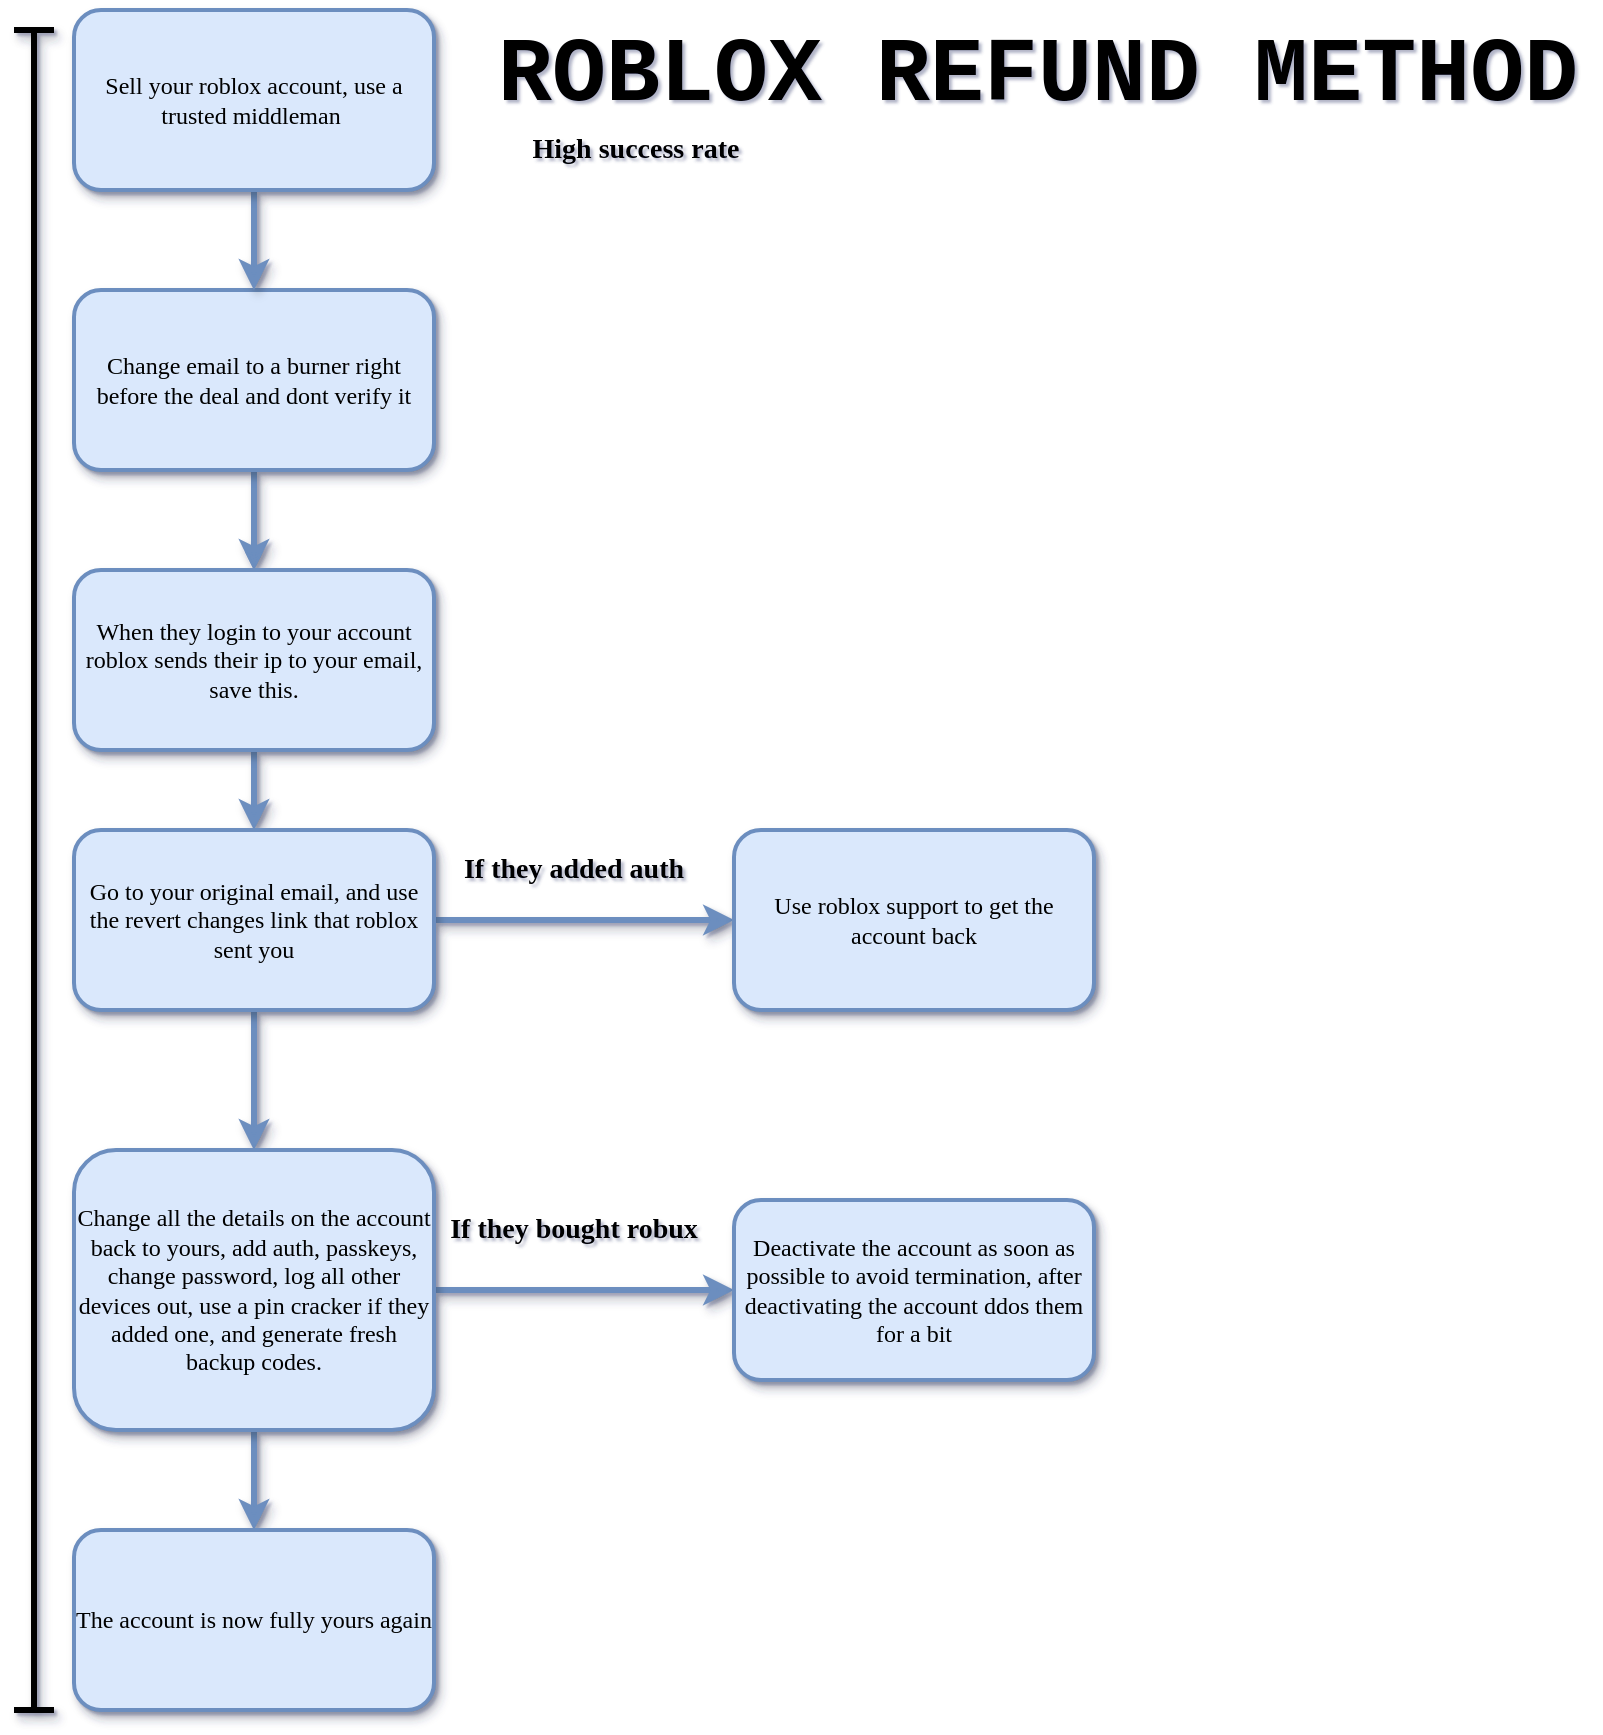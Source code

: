 <mxfile version="26.1.1">
  <diagram id="C5RBs43oDa-KdzZeNtuy" name="Page-1">
    <mxGraphModel dx="1434" dy="752" grid="0" gridSize="10" guides="1" tooltips="1" connect="1" arrows="1" fold="1" page="1" pageScale="1" pageWidth="827" pageHeight="1169" background="#FFFFFF" math="0" shadow="1" adaptiveColors="auto">
      <root>
        <mxCell id="WIyWlLk6GJQsqaUBKTNV-0" />
        <mxCell id="WIyWlLk6GJQsqaUBKTNV-1" parent="WIyWlLk6GJQsqaUBKTNV-0" />
        <mxCell id="pRwvmZpkhUVEJQC-uLtn-13" style="edgeStyle=orthogonalEdgeStyle;rounded=1;orthogonalLoop=1;jettySize=auto;html=1;exitX=0.5;exitY=1;exitDx=0;exitDy=0;entryX=0.5;entryY=0;entryDx=0;entryDy=0;strokeWidth=3;shadow=1;snapToPoint=0;fixDash=0;backgroundOutline=0;fillColor=#dae8fc;strokeColor=#6c8ebf;" parent="WIyWlLk6GJQsqaUBKTNV-1" source="WIyWlLk6GJQsqaUBKTNV-3" target="pRwvmZpkhUVEJQC-uLtn-1" edge="1">
          <mxGeometry relative="1" as="geometry" />
        </mxCell>
        <mxCell id="pRwvmZpkhUVEJQC-uLtn-19" value="" style="edgeStyle=orthogonalEdgeStyle;rounded=1;orthogonalLoop=1;jettySize=auto;html=1;snapToPoint=0;fixDash=0;backgroundOutline=0;fillColor=#dae8fc;strokeColor=#6c8ebf;" parent="WIyWlLk6GJQsqaUBKTNV-1" source="WIyWlLk6GJQsqaUBKTNV-3" target="pRwvmZpkhUVEJQC-uLtn-1" edge="1">
          <mxGeometry relative="1" as="geometry" />
        </mxCell>
        <mxCell id="WIyWlLk6GJQsqaUBKTNV-3" value="&lt;font face=&quot;Verdana&quot;&gt;Change email to a burner right before the deal and dont verify it&lt;/font&gt;" style="rounded=1;whiteSpace=wrap;html=1;fontSize=12;glass=0;strokeWidth=2;shadow=1;snapToPoint=0;fixDash=0;backgroundOutline=0;fillColor=#dae8fc;strokeColor=#6c8ebf;" parent="WIyWlLk6GJQsqaUBKTNV-1" vertex="1">
          <mxGeometry x="40" y="150" width="180" height="90" as="geometry" />
        </mxCell>
        <mxCell id="pRwvmZpkhUVEJQC-uLtn-14" style="edgeStyle=orthogonalEdgeStyle;rounded=1;orthogonalLoop=1;jettySize=auto;html=1;exitX=0.5;exitY=1;exitDx=0;exitDy=0;strokeWidth=3;shadow=1;snapToPoint=0;fixDash=0;backgroundOutline=0;fillColor=#dae8fc;strokeColor=#6c8ebf;" parent="WIyWlLk6GJQsqaUBKTNV-1" source="pRwvmZpkhUVEJQC-uLtn-1" target="pRwvmZpkhUVEJQC-uLtn-3" edge="1">
          <mxGeometry relative="1" as="geometry" />
        </mxCell>
        <mxCell id="pRwvmZpkhUVEJQC-uLtn-1" value="&lt;font face=&quot;Verdana&quot;&gt;When they login to your account roblox sends their ip to your email, save this.&lt;/font&gt;" style="rounded=1;whiteSpace=wrap;html=1;fontSize=12;glass=0;strokeWidth=2;shadow=1;container=0;snapToPoint=0;fixDash=0;backgroundOutline=0;fillColor=#dae8fc;strokeColor=#6c8ebf;" parent="WIyWlLk6GJQsqaUBKTNV-1" vertex="1">
          <mxGeometry x="40" y="290" width="180" height="90" as="geometry" />
        </mxCell>
        <mxCell id="pRwvmZpkhUVEJQC-uLtn-11" style="edgeStyle=orthogonalEdgeStyle;rounded=1;orthogonalLoop=1;jettySize=auto;html=1;exitX=1;exitY=0.5;exitDx=0;exitDy=0;entryX=0;entryY=0.5;entryDx=0;entryDy=0;strokeWidth=3;curved=0;shadow=1;snapToPoint=0;fixDash=0;backgroundOutline=0;fillColor=#dae8fc;strokeColor=#6c8ebf;" parent="WIyWlLk6GJQsqaUBKTNV-1" source="pRwvmZpkhUVEJQC-uLtn-3" target="pRwvmZpkhUVEJQC-uLtn-5" edge="1">
          <mxGeometry relative="1" as="geometry" />
        </mxCell>
        <mxCell id="pRwvmZpkhUVEJQC-uLtn-12" style="edgeStyle=orthogonalEdgeStyle;rounded=1;orthogonalLoop=1;jettySize=auto;html=1;entryX=0.5;entryY=0;entryDx=0;entryDy=0;strokeWidth=3;shadow=1;snapToPoint=0;fixDash=0;backgroundOutline=0;fillColor=#dae8fc;strokeColor=#6c8ebf;" parent="WIyWlLk6GJQsqaUBKTNV-1" source="pRwvmZpkhUVEJQC-uLtn-3" target="pRwvmZpkhUVEJQC-uLtn-6" edge="1">
          <mxGeometry relative="1" as="geometry" />
        </mxCell>
        <mxCell id="pRwvmZpkhUVEJQC-uLtn-3" value="&lt;font face=&quot;Verdana&quot;&gt;Go to your original email, and use the revert changes link that roblox sent you&lt;/font&gt;" style="rounded=1;whiteSpace=wrap;html=1;fontSize=12;glass=0;strokeWidth=2;shadow=1;snapToPoint=0;fixDash=0;backgroundOutline=0;fillColor=#dae8fc;strokeColor=#6c8ebf;" parent="WIyWlLk6GJQsqaUBKTNV-1" vertex="1">
          <mxGeometry x="40" y="420" width="180" height="90" as="geometry" />
        </mxCell>
        <mxCell id="pRwvmZpkhUVEJQC-uLtn-5" value="&lt;font face=&quot;Verdana&quot;&gt;Use roblox support to get the account back&lt;/font&gt;" style="rounded=1;whiteSpace=wrap;html=1;fontSize=12;glass=0;strokeWidth=2;shadow=1;container=0;snapToPoint=0;fixDash=0;backgroundOutline=0;fillColor=#dae8fc;strokeColor=#6c8ebf;" parent="WIyWlLk6GJQsqaUBKTNV-1" vertex="1">
          <mxGeometry x="370" y="420" width="180" height="90" as="geometry" />
        </mxCell>
        <mxCell id="pRwvmZpkhUVEJQC-uLtn-15" style="edgeStyle=orthogonalEdgeStyle;rounded=1;orthogonalLoop=1;jettySize=auto;html=1;exitX=0.5;exitY=1;exitDx=0;exitDy=0;entryX=0.5;entryY=0;entryDx=0;entryDy=0;strokeWidth=3;shadow=1;snapToPoint=0;fixDash=0;backgroundOutline=0;fillColor=#dae8fc;strokeColor=#6c8ebf;" parent="WIyWlLk6GJQsqaUBKTNV-1" source="pRwvmZpkhUVEJQC-uLtn-6" target="pRwvmZpkhUVEJQC-uLtn-9" edge="1">
          <mxGeometry relative="1" as="geometry" />
        </mxCell>
        <mxCell id="pRwvmZpkhUVEJQC-uLtn-16" style="edgeStyle=orthogonalEdgeStyle;rounded=1;orthogonalLoop=1;jettySize=auto;html=1;exitX=1;exitY=0.5;exitDx=0;exitDy=0;entryX=0;entryY=0.5;entryDx=0;entryDy=0;strokeWidth=3;shadow=1;snapToPoint=0;fixDash=0;backgroundOutline=0;fillColor=#dae8fc;strokeColor=#6c8ebf;" parent="WIyWlLk6GJQsqaUBKTNV-1" source="pRwvmZpkhUVEJQC-uLtn-6" target="pRwvmZpkhUVEJQC-uLtn-10" edge="1">
          <mxGeometry relative="1" as="geometry" />
        </mxCell>
        <mxCell id="pRwvmZpkhUVEJQC-uLtn-6" value="&lt;font face=&quot;Verdana&quot;&gt;Change all the details on the account back to yours, add auth, passkeys, change password, log all other devices out, use a pin cracker if they added one, and generate fresh backup codes.&lt;/font&gt;" style="rounded=1;whiteSpace=wrap;html=1;fontSize=12;glass=0;strokeWidth=2;shadow=1;container=0;snapToPoint=0;fixDash=0;backgroundOutline=0;fillColor=#dae8fc;strokeColor=#6c8ebf;" parent="WIyWlLk6GJQsqaUBKTNV-1" vertex="1">
          <mxGeometry x="40" y="580" width="180" height="140" as="geometry" />
        </mxCell>
        <mxCell id="pRwvmZpkhUVEJQC-uLtn-9" value="&lt;font face=&quot;Verdana&quot;&gt;The account is now fully yours again&lt;/font&gt;" style="rounded=1;whiteSpace=wrap;html=1;fontSize=12;glass=0;strokeWidth=2;shadow=1;container=0;snapToPoint=0;fixDash=0;backgroundOutline=0;fillColor=#dae8fc;strokeColor=#6c8ebf;" parent="WIyWlLk6GJQsqaUBKTNV-1" vertex="1">
          <mxGeometry x="40" y="770" width="180" height="90" as="geometry" />
        </mxCell>
        <mxCell id="pRwvmZpkhUVEJQC-uLtn-10" value="&lt;font face=&quot;Verdana&quot;&gt;Deactivate the account as soon as possible to avoid termination, after deactivating the account ddos them for a bit&lt;/font&gt;" style="rounded=1;whiteSpace=wrap;html=1;fontSize=12;glass=0;strokeWidth=2;shadow=1;container=0;snapToPoint=0;fixDash=0;backgroundOutline=0;fillColor=#dae8fc;strokeColor=#6c8ebf;" parent="WIyWlLk6GJQsqaUBKTNV-1" vertex="1">
          <mxGeometry x="370" y="605" width="180" height="90" as="geometry" />
        </mxCell>
        <mxCell id="pRwvmZpkhUVEJQC-uLtn-18" style="edgeStyle=orthogonalEdgeStyle;rounded=1;orthogonalLoop=1;jettySize=auto;html=1;exitX=0.5;exitY=1;exitDx=0;exitDy=0;entryX=0.5;entryY=0;entryDx=0;entryDy=0;strokeWidth=3;shadow=1;snapToPoint=0;fixDash=0;backgroundOutline=0;fillColor=#dae8fc;strokeColor=#6c8ebf;" parent="WIyWlLk6GJQsqaUBKTNV-1" source="pRwvmZpkhUVEJQC-uLtn-17" target="WIyWlLk6GJQsqaUBKTNV-3" edge="1">
          <mxGeometry relative="1" as="geometry" />
        </mxCell>
        <mxCell id="pRwvmZpkhUVEJQC-uLtn-17" value="&lt;font face=&quot;Verdana&quot;&gt;Sell your roblox account, use a trusted middleman&amp;nbsp;&lt;/font&gt;" style="rounded=1;whiteSpace=wrap;html=1;fontSize=12;glass=0;strokeWidth=2;shadow=1;snapToPoint=0;fixDash=0;backgroundOutline=0;fillColor=#dae8fc;strokeColor=#6c8ebf;" parent="WIyWlLk6GJQsqaUBKTNV-1" vertex="1">
          <mxGeometry x="40" y="10" width="180" height="90" as="geometry" />
        </mxCell>
        <mxCell id="pRwvmZpkhUVEJQC-uLtn-20" value="&lt;h1 style=&quot;margin-top: 0px;&quot;&gt;&lt;font style=&quot;font-size: 45px;&quot; face=&quot;Courier New&quot;&gt;ROBLOX REFUND METHOD&lt;/font&gt;&lt;/h1&gt;" style="text;html=1;whiteSpace=wrap;overflow=hidden;rounded=1;" parent="WIyWlLk6GJQsqaUBKTNV-1" vertex="1">
          <mxGeometry x="250" y="10" width="550" height="120" as="geometry" />
        </mxCell>
        <mxCell id="pRwvmZpkhUVEJQC-uLtn-22" value="&lt;b style=&quot;font-family: Verdana; font-size: 14px;&quot;&gt;If they added auth&lt;/b&gt;" style="text;html=1;align=center;verticalAlign=middle;whiteSpace=wrap;rounded=1;" parent="WIyWlLk6GJQsqaUBKTNV-1" vertex="1">
          <mxGeometry x="220" y="420" width="140" height="40" as="geometry" />
        </mxCell>
        <mxCell id="pRwvmZpkhUVEJQC-uLtn-23" value="&lt;b style=&quot;font-family: Verdana; font-size: 14px;&quot;&gt;If they bought robux&lt;/b&gt;" style="text;html=1;align=center;verticalAlign=middle;whiteSpace=wrap;rounded=1;" parent="WIyWlLk6GJQsqaUBKTNV-1" vertex="1">
          <mxGeometry x="220" y="600" width="140" height="40" as="geometry" />
        </mxCell>
        <mxCell id="pRwvmZpkhUVEJQC-uLtn-24" value="" style="shape=crossbar;whiteSpace=wrap;html=1;rounded=1;direction=south;shadow=1;strokeWidth=3;" parent="WIyWlLk6GJQsqaUBKTNV-1" vertex="1">
          <mxGeometry x="10" y="20" width="20" height="840" as="geometry" />
        </mxCell>
        <mxCell id="pRwvmZpkhUVEJQC-uLtn-26" value="&lt;font face=&quot;Verdana&quot;&gt;&lt;span style=&quot;font-size: 14px;&quot;&gt;&lt;b&gt;High success rate&lt;/b&gt;&lt;/span&gt;&lt;/font&gt;" style="text;html=1;align=center;verticalAlign=middle;whiteSpace=wrap;rounded=1;" parent="WIyWlLk6GJQsqaUBKTNV-1" vertex="1">
          <mxGeometry x="250" y="60" width="142" height="40" as="geometry" />
        </mxCell>
      </root>
    </mxGraphModel>
  </diagram>
</mxfile>
